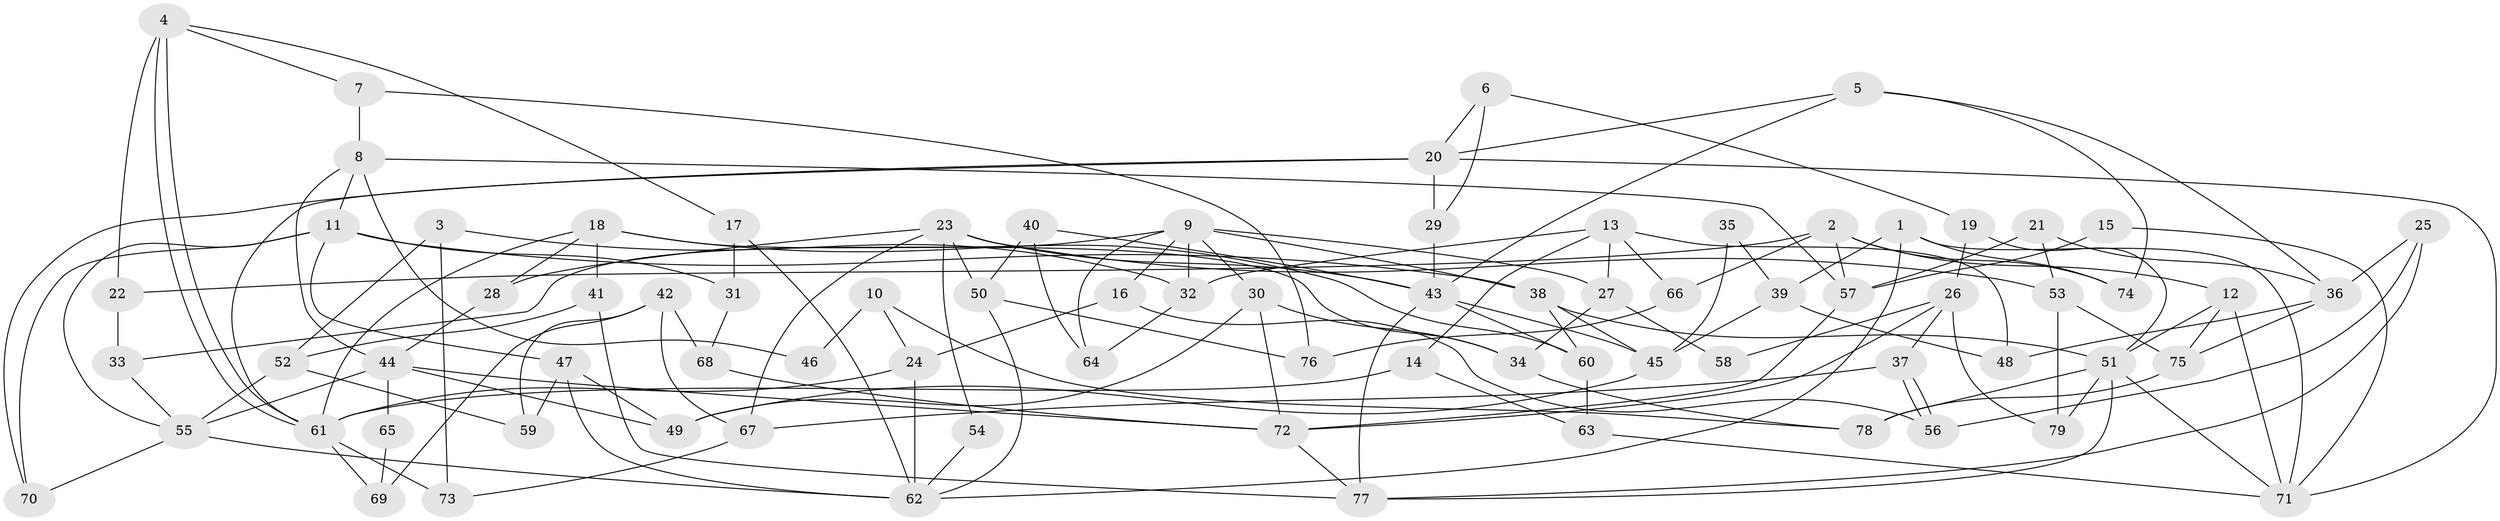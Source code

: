 // coarse degree distribution, {5: 0.14583333333333334, 6: 0.25, 7: 0.0625, 3: 0.16666666666666666, 8: 0.0625, 4: 0.1875, 10: 0.020833333333333332, 2: 0.0625, 9: 0.041666666666666664}
// Generated by graph-tools (version 1.1) at 2025/24/03/03/25 07:24:01]
// undirected, 79 vertices, 158 edges
graph export_dot {
graph [start="1"]
  node [color=gray90,style=filled];
  1;
  2;
  3;
  4;
  5;
  6;
  7;
  8;
  9;
  10;
  11;
  12;
  13;
  14;
  15;
  16;
  17;
  18;
  19;
  20;
  21;
  22;
  23;
  24;
  25;
  26;
  27;
  28;
  29;
  30;
  31;
  32;
  33;
  34;
  35;
  36;
  37;
  38;
  39;
  40;
  41;
  42;
  43;
  44;
  45;
  46;
  47;
  48;
  49;
  50;
  51;
  52;
  53;
  54;
  55;
  56;
  57;
  58;
  59;
  60;
  61;
  62;
  63;
  64;
  65;
  66;
  67;
  68;
  69;
  70;
  71;
  72;
  73;
  74;
  75;
  76;
  77;
  78;
  79;
  1 -- 74;
  1 -- 71;
  1 -- 39;
  1 -- 62;
  2 -- 12;
  2 -- 57;
  2 -- 22;
  2 -- 66;
  2 -- 74;
  3 -- 52;
  3 -- 32;
  3 -- 73;
  4 -- 61;
  4 -- 61;
  4 -- 7;
  4 -- 17;
  4 -- 22;
  5 -- 20;
  5 -- 43;
  5 -- 36;
  5 -- 74;
  6 -- 29;
  6 -- 20;
  6 -- 19;
  7 -- 8;
  7 -- 76;
  8 -- 44;
  8 -- 11;
  8 -- 46;
  8 -- 57;
  9 -- 38;
  9 -- 33;
  9 -- 16;
  9 -- 27;
  9 -- 30;
  9 -- 32;
  9 -- 64;
  10 -- 78;
  10 -- 24;
  10 -- 46;
  11 -- 55;
  11 -- 38;
  11 -- 31;
  11 -- 47;
  11 -- 70;
  12 -- 51;
  12 -- 75;
  12 -- 71;
  13 -- 32;
  13 -- 27;
  13 -- 14;
  13 -- 48;
  13 -- 66;
  14 -- 61;
  14 -- 63;
  15 -- 71;
  15 -- 57;
  16 -- 24;
  16 -- 56;
  17 -- 62;
  17 -- 31;
  18 -- 61;
  18 -- 60;
  18 -- 28;
  18 -- 34;
  18 -- 41;
  19 -- 51;
  19 -- 26;
  20 -- 61;
  20 -- 70;
  20 -- 29;
  20 -- 71;
  21 -- 53;
  21 -- 36;
  21 -- 57;
  22 -- 33;
  23 -- 28;
  23 -- 43;
  23 -- 50;
  23 -- 53;
  23 -- 54;
  23 -- 67;
  24 -- 61;
  24 -- 62;
  25 -- 36;
  25 -- 56;
  25 -- 77;
  26 -- 79;
  26 -- 37;
  26 -- 58;
  26 -- 72;
  27 -- 34;
  27 -- 58;
  28 -- 44;
  29 -- 43;
  30 -- 72;
  30 -- 34;
  30 -- 49;
  31 -- 68;
  32 -- 64;
  33 -- 55;
  34 -- 78;
  35 -- 45;
  35 -- 39;
  36 -- 48;
  36 -- 75;
  37 -- 56;
  37 -- 56;
  37 -- 67;
  38 -- 51;
  38 -- 60;
  38 -- 45;
  39 -- 45;
  39 -- 48;
  40 -- 43;
  40 -- 50;
  40 -- 64;
  41 -- 77;
  41 -- 52;
  42 -- 67;
  42 -- 68;
  42 -- 59;
  42 -- 69;
  43 -- 45;
  43 -- 77;
  43 -- 60;
  44 -- 72;
  44 -- 49;
  44 -- 55;
  44 -- 65;
  45 -- 49;
  47 -- 62;
  47 -- 49;
  47 -- 59;
  50 -- 62;
  50 -- 76;
  51 -- 77;
  51 -- 71;
  51 -- 78;
  51 -- 79;
  52 -- 59;
  52 -- 55;
  53 -- 75;
  53 -- 79;
  54 -- 62;
  55 -- 62;
  55 -- 70;
  57 -- 72;
  60 -- 63;
  61 -- 73;
  61 -- 69;
  63 -- 71;
  65 -- 69;
  66 -- 76;
  67 -- 73;
  68 -- 72;
  72 -- 77;
  75 -- 78;
}
